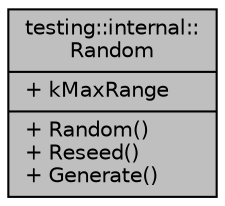digraph "testing::internal::Random"
{
 // LATEX_PDF_SIZE
  edge [fontname="Helvetica",fontsize="10",labelfontname="Helvetica",labelfontsize="10"];
  node [fontname="Helvetica",fontsize="10",shape=record];
  Node1 [label="{testing::internal::\lRandom\n|+ kMaxRange\l|+ Random()\l+ Reseed()\l+ Generate()\l}",height=0.2,width=0.4,color="black", fillcolor="grey75", style="filled", fontcolor="black",tooltip=" "];
}
